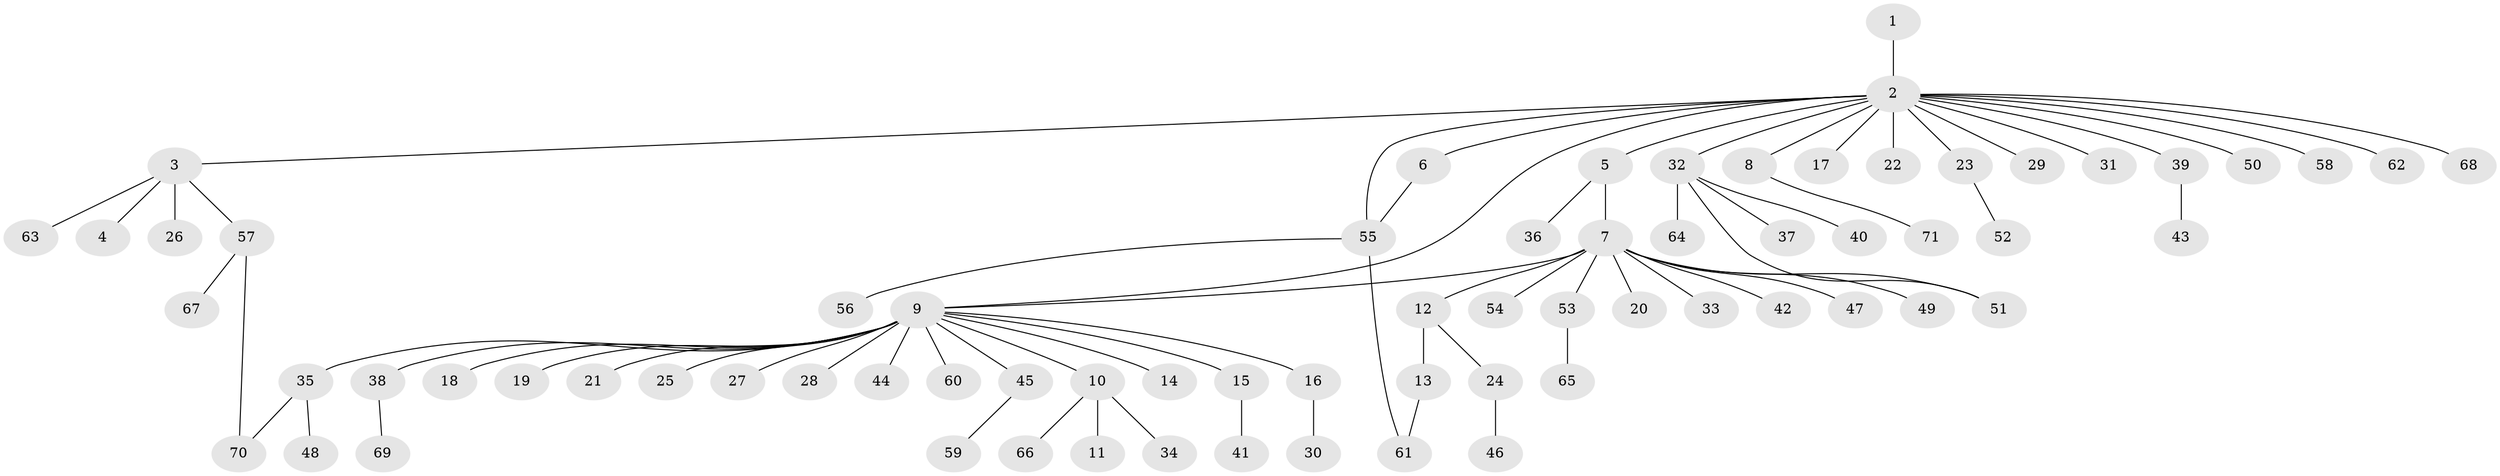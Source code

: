 // coarse degree distribution, {1: 0.9285714285714286, 14: 0.07142857142857142}
// Generated by graph-tools (version 1.1) at 2025/51/03/04/25 21:51:39]
// undirected, 71 vertices, 75 edges
graph export_dot {
graph [start="1"]
  node [color=gray90,style=filled];
  1;
  2;
  3;
  4;
  5;
  6;
  7;
  8;
  9;
  10;
  11;
  12;
  13;
  14;
  15;
  16;
  17;
  18;
  19;
  20;
  21;
  22;
  23;
  24;
  25;
  26;
  27;
  28;
  29;
  30;
  31;
  32;
  33;
  34;
  35;
  36;
  37;
  38;
  39;
  40;
  41;
  42;
  43;
  44;
  45;
  46;
  47;
  48;
  49;
  50;
  51;
  52;
  53;
  54;
  55;
  56;
  57;
  58;
  59;
  60;
  61;
  62;
  63;
  64;
  65;
  66;
  67;
  68;
  69;
  70;
  71;
  1 -- 2;
  2 -- 3;
  2 -- 5;
  2 -- 6;
  2 -- 8;
  2 -- 9;
  2 -- 17;
  2 -- 22;
  2 -- 23;
  2 -- 29;
  2 -- 31;
  2 -- 32;
  2 -- 39;
  2 -- 50;
  2 -- 55;
  2 -- 58;
  2 -- 62;
  2 -- 68;
  3 -- 4;
  3 -- 26;
  3 -- 57;
  3 -- 63;
  5 -- 7;
  5 -- 36;
  6 -- 55;
  7 -- 9;
  7 -- 12;
  7 -- 20;
  7 -- 33;
  7 -- 42;
  7 -- 47;
  7 -- 49;
  7 -- 51;
  7 -- 53;
  7 -- 54;
  8 -- 71;
  9 -- 10;
  9 -- 14;
  9 -- 15;
  9 -- 16;
  9 -- 18;
  9 -- 19;
  9 -- 21;
  9 -- 25;
  9 -- 27;
  9 -- 28;
  9 -- 35;
  9 -- 38;
  9 -- 44;
  9 -- 45;
  9 -- 60;
  10 -- 11;
  10 -- 34;
  10 -- 66;
  12 -- 13;
  12 -- 24;
  13 -- 61;
  15 -- 41;
  16 -- 30;
  23 -- 52;
  24 -- 46;
  32 -- 37;
  32 -- 40;
  32 -- 51;
  32 -- 64;
  35 -- 48;
  35 -- 70;
  38 -- 69;
  39 -- 43;
  45 -- 59;
  53 -- 65;
  55 -- 56;
  55 -- 61;
  57 -- 67;
  57 -- 70;
}
